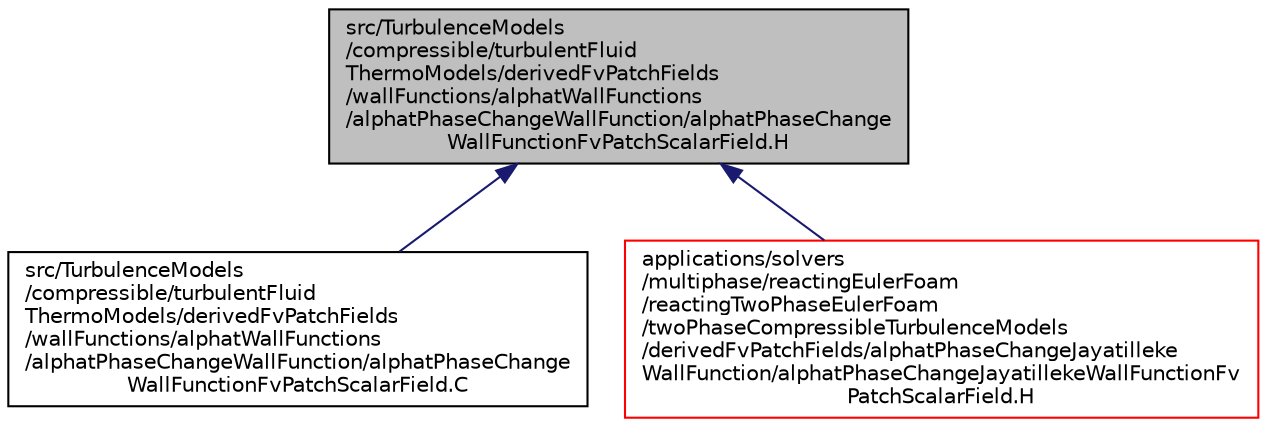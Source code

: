 digraph "src/TurbulenceModels/compressible/turbulentFluidThermoModels/derivedFvPatchFields/wallFunctions/alphatWallFunctions/alphatPhaseChangeWallFunction/alphatPhaseChangeWallFunctionFvPatchScalarField.H"
{
  bgcolor="transparent";
  edge [fontname="Helvetica",fontsize="10",labelfontname="Helvetica",labelfontsize="10"];
  node [fontname="Helvetica",fontsize="10",shape=record];
  Node1 [label="src/TurbulenceModels\l/compressible/turbulentFluid\lThermoModels/derivedFvPatchFields\l/wallFunctions/alphatWallFunctions\l/alphatPhaseChangeWallFunction/alphatPhaseChange\lWallFunctionFvPatchScalarField.H",height=0.2,width=0.4,color="black", fillcolor="grey75", style="filled", fontcolor="black"];
  Node1 -> Node2 [dir="back",color="midnightblue",fontsize="10",style="solid",fontname="Helvetica"];
  Node2 [label="src/TurbulenceModels\l/compressible/turbulentFluid\lThermoModels/derivedFvPatchFields\l/wallFunctions/alphatWallFunctions\l/alphatPhaseChangeWallFunction/alphatPhaseChange\lWallFunctionFvPatchScalarField.C",height=0.2,width=0.4,color="black",URL="$a10694.html"];
  Node1 -> Node3 [dir="back",color="midnightblue",fontsize="10",style="solid",fontname="Helvetica"];
  Node3 [label="applications/solvers\l/multiphase/reactingEulerFoam\l/reactingTwoPhaseEulerFoam\l/twoPhaseCompressibleTurbulenceModels\l/derivedFvPatchFields/alphatPhaseChangeJayatilleke\lWallFunction/alphatPhaseChangeJayatillekeWallFunctionFv\lPatchScalarField.H",height=0.2,width=0.4,color="red",URL="$a03869.html"];
}
